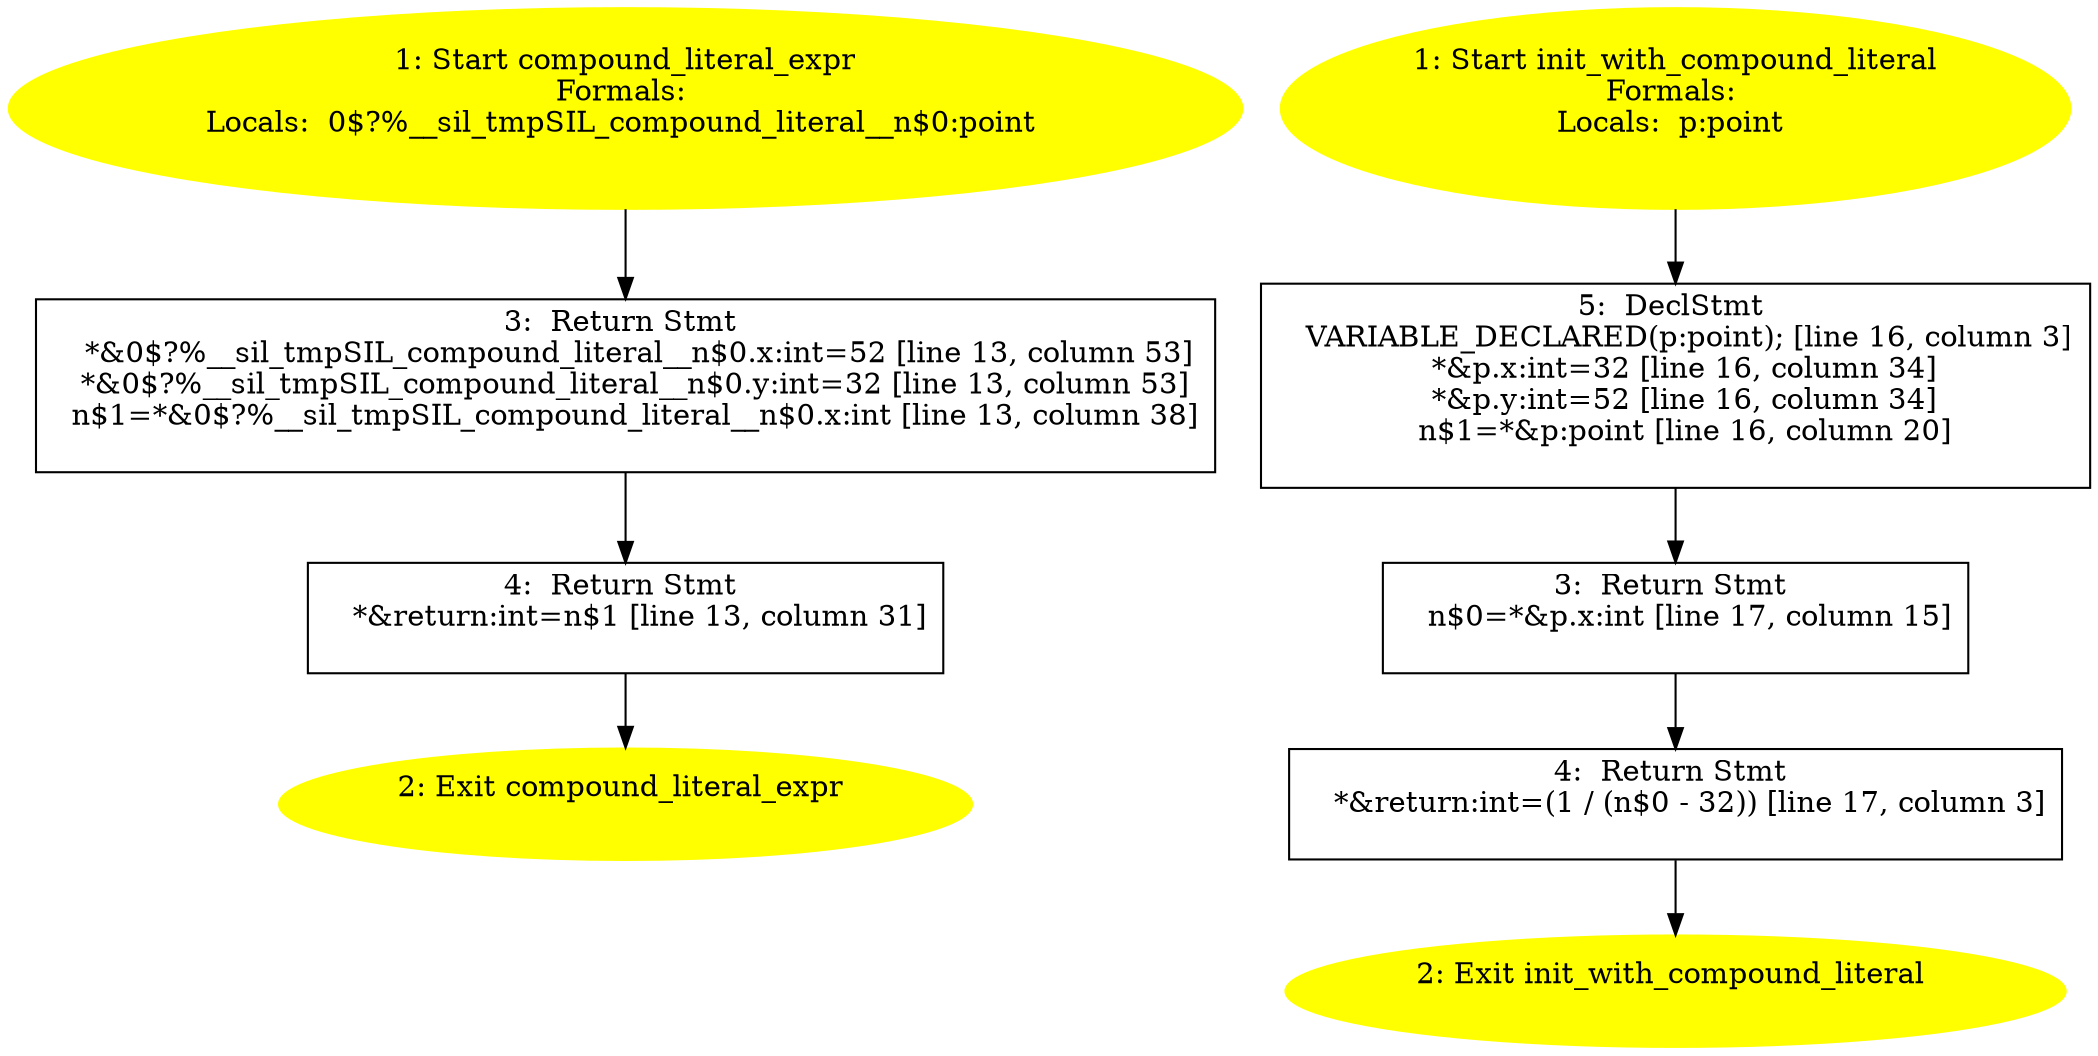 /* @generated */
digraph cfg {
"compound_literal_expr.137fbe19f590ba2423c07134917ec888_1" [label="1: Start compound_literal_expr\nFormals: \nLocals:  0$?%__sil_tmpSIL_compound_literal__n$0:point \n  " color=yellow style=filled]
	

	 "compound_literal_expr.137fbe19f590ba2423c07134917ec888_1" -> "compound_literal_expr.137fbe19f590ba2423c07134917ec888_3" ;
"compound_literal_expr.137fbe19f590ba2423c07134917ec888_2" [label="2: Exit compound_literal_expr \n  " color=yellow style=filled]
	

"compound_literal_expr.137fbe19f590ba2423c07134917ec888_3" [label="3:  Return Stmt \n   *&0$?%__sil_tmpSIL_compound_literal__n$0.x:int=52 [line 13, column 53]\n  *&0$?%__sil_tmpSIL_compound_literal__n$0.y:int=32 [line 13, column 53]\n  n$1=*&0$?%__sil_tmpSIL_compound_literal__n$0.x:int [line 13, column 38]\n " shape="box"]
	

	 "compound_literal_expr.137fbe19f590ba2423c07134917ec888_3" -> "compound_literal_expr.137fbe19f590ba2423c07134917ec888_4" ;
"compound_literal_expr.137fbe19f590ba2423c07134917ec888_4" [label="4:  Return Stmt \n   *&return:int=n$1 [line 13, column 31]\n " shape="box"]
	

	 "compound_literal_expr.137fbe19f590ba2423c07134917ec888_4" -> "compound_literal_expr.137fbe19f590ba2423c07134917ec888_2" ;
"init_with_compound_literal.745ef6cf3c32f7f18974c2c4fc6a8c9c_1" [label="1: Start init_with_compound_literal\nFormals: \nLocals:  p:point \n  " color=yellow style=filled]
	

	 "init_with_compound_literal.745ef6cf3c32f7f18974c2c4fc6a8c9c_1" -> "init_with_compound_literal.745ef6cf3c32f7f18974c2c4fc6a8c9c_5" ;
"init_with_compound_literal.745ef6cf3c32f7f18974c2c4fc6a8c9c_2" [label="2: Exit init_with_compound_literal \n  " color=yellow style=filled]
	

"init_with_compound_literal.745ef6cf3c32f7f18974c2c4fc6a8c9c_3" [label="3:  Return Stmt \n   n$0=*&p.x:int [line 17, column 15]\n " shape="box"]
	

	 "init_with_compound_literal.745ef6cf3c32f7f18974c2c4fc6a8c9c_3" -> "init_with_compound_literal.745ef6cf3c32f7f18974c2c4fc6a8c9c_4" ;
"init_with_compound_literal.745ef6cf3c32f7f18974c2c4fc6a8c9c_4" [label="4:  Return Stmt \n   *&return:int=(1 / (n$0 - 32)) [line 17, column 3]\n " shape="box"]
	

	 "init_with_compound_literal.745ef6cf3c32f7f18974c2c4fc6a8c9c_4" -> "init_with_compound_literal.745ef6cf3c32f7f18974c2c4fc6a8c9c_2" ;
"init_with_compound_literal.745ef6cf3c32f7f18974c2c4fc6a8c9c_5" [label="5:  DeclStmt \n   VARIABLE_DECLARED(p:point); [line 16, column 3]\n  *&p.x:int=32 [line 16, column 34]\n  *&p.y:int=52 [line 16, column 34]\n  n$1=*&p:point [line 16, column 20]\n " shape="box"]
	

	 "init_with_compound_literal.745ef6cf3c32f7f18974c2c4fc6a8c9c_5" -> "init_with_compound_literal.745ef6cf3c32f7f18974c2c4fc6a8c9c_3" ;
}
